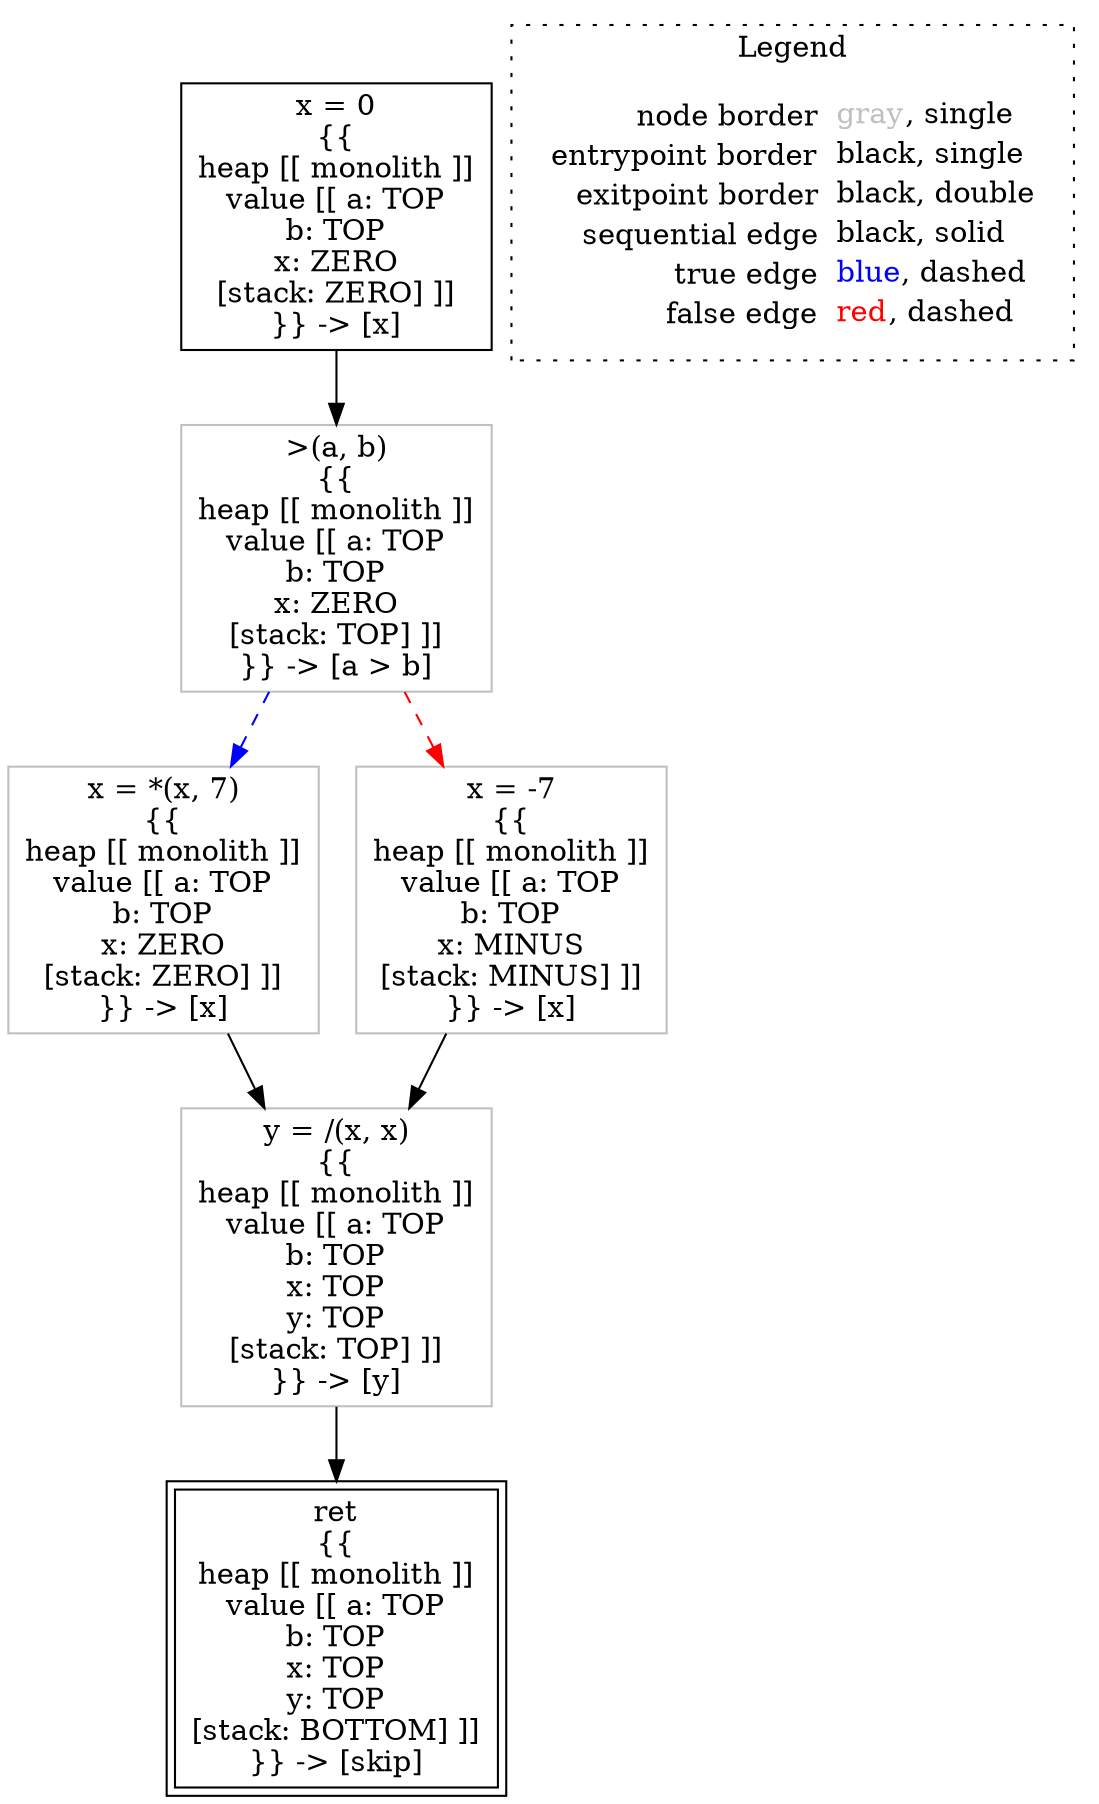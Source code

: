 digraph {
	"node0" [shape="rect",color="black",label=<x = 0<BR/>{{<BR/>heap [[ monolith ]]<BR/>value [[ a: TOP<BR/>b: TOP<BR/>x: ZERO<BR/>[stack: ZERO] ]]<BR/>}} -&gt; [x]>];
	"node1" [shape="rect",color="gray",label=<x = *(x, 7)<BR/>{{<BR/>heap [[ monolith ]]<BR/>value [[ a: TOP<BR/>b: TOP<BR/>x: ZERO<BR/>[stack: ZERO] ]]<BR/>}} -&gt; [x]>];
	"node2" [shape="rect",color="gray",label=<&gt;(a, b)<BR/>{{<BR/>heap [[ monolith ]]<BR/>value [[ a: TOP<BR/>b: TOP<BR/>x: ZERO<BR/>[stack: TOP] ]]<BR/>}} -&gt; [a &gt; b]>];
	"node3" [shape="rect",color="black",peripheries="2",label=<ret<BR/>{{<BR/>heap [[ monolith ]]<BR/>value [[ a: TOP<BR/>b: TOP<BR/>x: TOP<BR/>y: TOP<BR/>[stack: BOTTOM] ]]<BR/>}} -&gt; [skip]>];
	"node4" [shape="rect",color="gray",label=<y = /(x, x)<BR/>{{<BR/>heap [[ monolith ]]<BR/>value [[ a: TOP<BR/>b: TOP<BR/>x: TOP<BR/>y: TOP<BR/>[stack: TOP] ]]<BR/>}} -&gt; [y]>];
	"node5" [shape="rect",color="gray",label=<x = -7<BR/>{{<BR/>heap [[ monolith ]]<BR/>value [[ a: TOP<BR/>b: TOP<BR/>x: MINUS<BR/>[stack: MINUS] ]]<BR/>}} -&gt; [x]>];
	"node0" -> "node2" [color="black"];
	"node1" -> "node4" [color="black"];
	"node2" -> "node1" [color="blue",style="dashed"];
	"node2" -> "node5" [color="red",style="dashed"];
	"node4" -> "node3" [color="black"];
	"node5" -> "node4" [color="black"];
subgraph cluster_legend {
	label="Legend";
	style=dotted;
	node [shape=plaintext];
	"legend" [label=<<table border="0" cellpadding="2" cellspacing="0" cellborder="0"><tr><td align="right">node border&nbsp;</td><td align="left"><font color="gray">gray</font>, single</td></tr><tr><td align="right">entrypoint border&nbsp;</td><td align="left"><font color="black">black</font>, single</td></tr><tr><td align="right">exitpoint border&nbsp;</td><td align="left"><font color="black">black</font>, double</td></tr><tr><td align="right">sequential edge&nbsp;</td><td align="left"><font color="black">black</font>, solid</td></tr><tr><td align="right">true edge&nbsp;</td><td align="left"><font color="blue">blue</font>, dashed</td></tr><tr><td align="right">false edge&nbsp;</td><td align="left"><font color="red">red</font>, dashed</td></tr></table>>];
}

}
